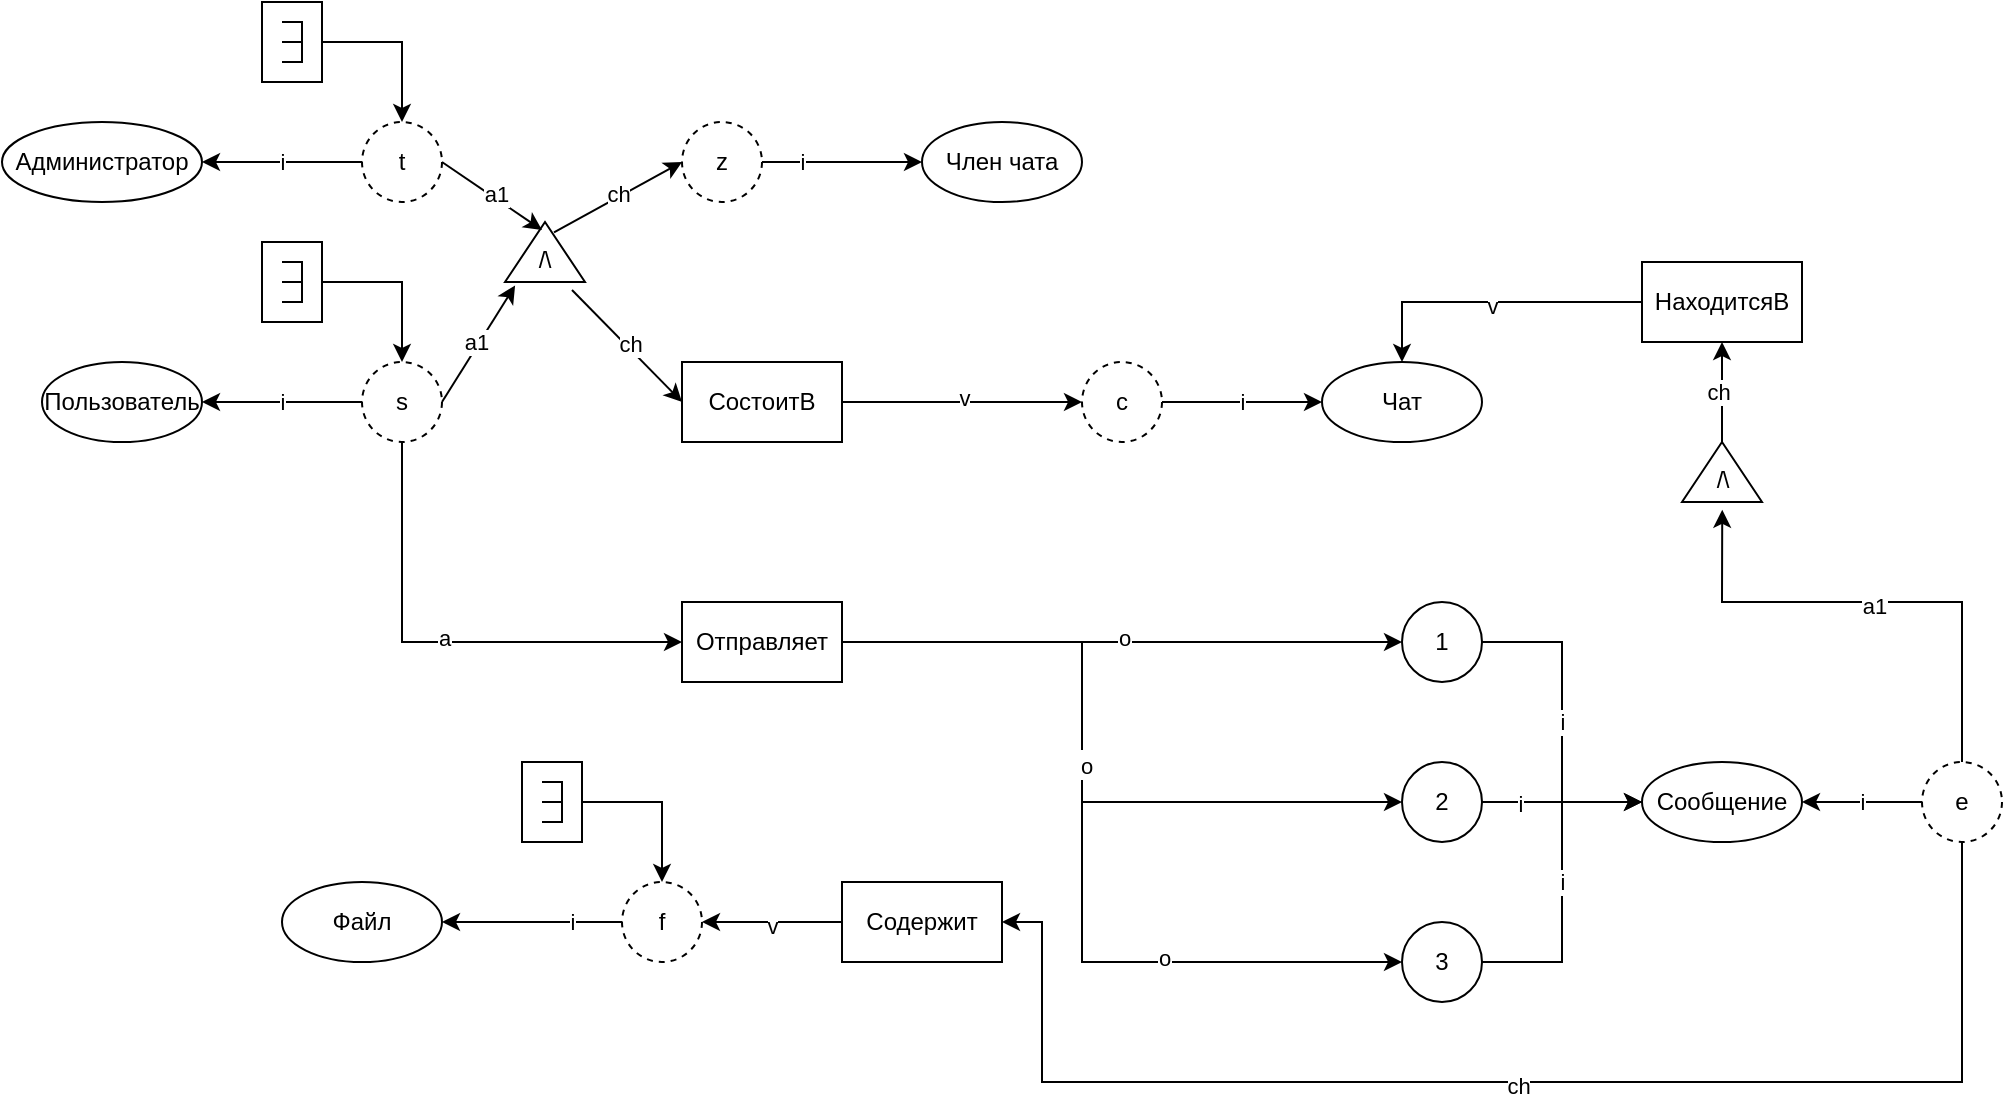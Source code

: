 <mxfile version="24.5.2" type="github">
  <diagram name="Страница — 1" id="XnayXq7FRGgAeNd-JU4h">
    <mxGraphModel dx="1430" dy="786" grid="1" gridSize="10" guides="1" tooltips="1" connect="1" arrows="1" fold="1" page="1" pageScale="1" pageWidth="827" pageHeight="1169" math="0" shadow="0">
      <root>
        <mxCell id="0" />
        <mxCell id="1" parent="0" />
        <mxCell id="q-oEv1Hhxvi9OgHQIg76-2" value="Файл" style="ellipse;whiteSpace=wrap;html=1;" vertex="1" parent="1">
          <mxGeometry x="160" y="660" width="80" height="40" as="geometry" />
        </mxCell>
        <mxCell id="q-oEv1Hhxvi9OgHQIg76-3" value="" style="endArrow=classic;html=1;rounded=0;exitX=1;exitY=0.5;exitDx=0;exitDy=0;entryX=1;entryY=0.5;entryDx=0;entryDy=0;" edge="1" parent="1" source="q-oEv1Hhxvi9OgHQIg76-5" target="q-oEv1Hhxvi9OgHQIg76-2">
          <mxGeometry relative="1" as="geometry">
            <mxPoint x="440" y="720" as="sourcePoint" />
            <mxPoint x="450" y="680" as="targetPoint" />
          </mxGeometry>
        </mxCell>
        <mxCell id="q-oEv1Hhxvi9OgHQIg76-4" value="i" style="edgeLabel;resizable=0;html=1;;align=center;verticalAlign=middle;" connectable="0" vertex="1" parent="q-oEv1Hhxvi9OgHQIg76-3">
          <mxGeometry relative="1" as="geometry" />
        </mxCell>
        <mxCell id="q-oEv1Hhxvi9OgHQIg76-5" value="f" style="ellipse;whiteSpace=wrap;html=1;align=center;dashed=1;" vertex="1" parent="1">
          <mxGeometry x="330" y="660" width="40" height="40" as="geometry" />
        </mxCell>
        <mxCell id="q-oEv1Hhxvi9OgHQIg76-6" value="Сообщение" style="ellipse;whiteSpace=wrap;html=1;" vertex="1" parent="1">
          <mxGeometry x="840" y="600" width="80" height="40" as="geometry" />
        </mxCell>
        <mxCell id="q-oEv1Hhxvi9OgHQIg76-7" value="" style="endArrow=classic;html=1;rounded=0;entryX=1;entryY=0.5;entryDx=0;entryDy=0;exitX=0;exitY=0.5;exitDx=0;exitDy=0;" edge="1" parent="1" source="q-oEv1Hhxvi9OgHQIg76-9" target="q-oEv1Hhxvi9OgHQIg76-6">
          <mxGeometry relative="1" as="geometry">
            <mxPoint x="950" y="660" as="sourcePoint" />
            <mxPoint x="930" y="620" as="targetPoint" />
          </mxGeometry>
        </mxCell>
        <mxCell id="q-oEv1Hhxvi9OgHQIg76-8" value="i" style="edgeLabel;resizable=0;html=1;;align=center;verticalAlign=middle;" connectable="0" vertex="1" parent="q-oEv1Hhxvi9OgHQIg76-7">
          <mxGeometry relative="1" as="geometry" />
        </mxCell>
        <mxCell id="q-oEv1Hhxvi9OgHQIg76-9" value="e" style="ellipse;whiteSpace=wrap;html=1;align=center;dashed=1;" vertex="1" parent="1">
          <mxGeometry x="980" y="600" width="40" height="40" as="geometry" />
        </mxCell>
        <mxCell id="q-oEv1Hhxvi9OgHQIg76-10" value="Пользователь" style="ellipse;whiteSpace=wrap;html=1;" vertex="1" parent="1">
          <mxGeometry x="40" y="400" width="80" height="40" as="geometry" />
        </mxCell>
        <mxCell id="q-oEv1Hhxvi9OgHQIg76-11" value="" style="endArrow=classic;html=1;rounded=0;entryX=1;entryY=0.5;entryDx=0;entryDy=0;exitX=0;exitY=0.5;exitDx=0;exitDy=0;" edge="1" parent="1" source="q-oEv1Hhxvi9OgHQIg76-13" target="q-oEv1Hhxvi9OgHQIg76-10">
          <mxGeometry relative="1" as="geometry">
            <mxPoint x="100" y="460" as="sourcePoint" />
            <mxPoint x="200" y="460" as="targetPoint" />
          </mxGeometry>
        </mxCell>
        <mxCell id="q-oEv1Hhxvi9OgHQIg76-12" value="i" style="edgeLabel;resizable=0;html=1;;align=center;verticalAlign=middle;" connectable="0" vertex="1" parent="q-oEv1Hhxvi9OgHQIg76-11">
          <mxGeometry relative="1" as="geometry" />
        </mxCell>
        <mxCell id="q-oEv1Hhxvi9OgHQIg76-13" value="s" style="ellipse;whiteSpace=wrap;html=1;align=center;dashed=1;" vertex="1" parent="1">
          <mxGeometry x="200" y="400" width="40" height="40" as="geometry" />
        </mxCell>
        <mxCell id="q-oEv1Hhxvi9OgHQIg76-14" value="Член чата" style="ellipse;whiteSpace=wrap;html=1;" vertex="1" parent="1">
          <mxGeometry x="480" y="280" width="80" height="40" as="geometry" />
        </mxCell>
        <mxCell id="q-oEv1Hhxvi9OgHQIg76-15" value="" style="endArrow=classic;html=1;rounded=0;exitX=0;exitY=0.5;exitDx=0;exitDy=0;" edge="1" parent="1" source="q-oEv1Hhxvi9OgHQIg76-17">
          <mxGeometry relative="1" as="geometry">
            <mxPoint x="170" y="70" as="sourcePoint" />
            <mxPoint x="480" y="300" as="targetPoint" />
          </mxGeometry>
        </mxCell>
        <mxCell id="q-oEv1Hhxvi9OgHQIg76-16" value="i" style="edgeLabel;resizable=0;html=1;;align=center;verticalAlign=middle;" connectable="0" vertex="1" parent="q-oEv1Hhxvi9OgHQIg76-15">
          <mxGeometry relative="1" as="geometry" />
        </mxCell>
        <mxCell id="q-oEv1Hhxvi9OgHQIg76-17" value="z" style="ellipse;whiteSpace=wrap;html=1;align=center;dashed=1;" vertex="1" parent="1">
          <mxGeometry x="360" y="280" width="40" height="40" as="geometry" />
        </mxCell>
        <mxCell id="q-oEv1Hhxvi9OgHQIg76-18" value="Администратор" style="ellipse;whiteSpace=wrap;html=1;" vertex="1" parent="1">
          <mxGeometry x="20" y="280" width="100" height="40" as="geometry" />
        </mxCell>
        <mxCell id="q-oEv1Hhxvi9OgHQIg76-19" value="" style="endArrow=classic;html=1;rounded=0;exitX=0;exitY=0.5;exitDx=0;exitDy=0;" edge="1" parent="1" source="q-oEv1Hhxvi9OgHQIg76-21">
          <mxGeometry relative="1" as="geometry">
            <mxPoint x="540" y="260" as="sourcePoint" />
            <mxPoint x="120" y="300" as="targetPoint" />
          </mxGeometry>
        </mxCell>
        <mxCell id="q-oEv1Hhxvi9OgHQIg76-20" value="i" style="edgeLabel;resizable=0;html=1;;align=center;verticalAlign=middle;" connectable="0" vertex="1" parent="q-oEv1Hhxvi9OgHQIg76-19">
          <mxGeometry relative="1" as="geometry" />
        </mxCell>
        <mxCell id="q-oEv1Hhxvi9OgHQIg76-21" value="t" style="ellipse;whiteSpace=wrap;html=1;align=center;dashed=1;" vertex="1" parent="1">
          <mxGeometry x="200" y="280" width="40" height="40" as="geometry" />
        </mxCell>
        <mxCell id="q-oEv1Hhxvi9OgHQIg76-22" value="Чат" style="ellipse;whiteSpace=wrap;html=1;" vertex="1" parent="1">
          <mxGeometry x="680" y="400" width="80" height="40" as="geometry" />
        </mxCell>
        <mxCell id="q-oEv1Hhxvi9OgHQIg76-23" value="" style="endArrow=classic;html=1;rounded=0;entryX=0;entryY=0.5;entryDx=0;entryDy=0;exitX=1;exitY=0.5;exitDx=0;exitDy=0;" edge="1" parent="1" source="q-oEv1Hhxvi9OgHQIg76-25" target="q-oEv1Hhxvi9OgHQIg76-22">
          <mxGeometry relative="1" as="geometry">
            <mxPoint x="660" y="360" as="sourcePoint" />
            <mxPoint x="640" y="320" as="targetPoint" />
          </mxGeometry>
        </mxCell>
        <mxCell id="q-oEv1Hhxvi9OgHQIg76-24" value="i" style="edgeLabel;resizable=0;html=1;;align=center;verticalAlign=middle;" connectable="0" vertex="1" parent="q-oEv1Hhxvi9OgHQIg76-23">
          <mxGeometry relative="1" as="geometry" />
        </mxCell>
        <mxCell id="q-oEv1Hhxvi9OgHQIg76-25" value="c" style="ellipse;whiteSpace=wrap;html=1;align=center;dashed=1;" vertex="1" parent="1">
          <mxGeometry x="560" y="400" width="40" height="40" as="geometry" />
        </mxCell>
        <mxCell id="q-oEv1Hhxvi9OgHQIg76-30" value="" style="group" vertex="1" connectable="0" parent="1">
          <mxGeometry x="150" y="340" width="30" height="40" as="geometry" />
        </mxCell>
        <mxCell id="q-oEv1Hhxvi9OgHQIg76-29" value="" style="rounded=0;whiteSpace=wrap;html=1;" vertex="1" parent="q-oEv1Hhxvi9OgHQIg76-30">
          <mxGeometry width="30" height="40" as="geometry" />
        </mxCell>
        <mxCell id="q-oEv1Hhxvi9OgHQIg76-27" value="" style="endArrow=none;html=1;rounded=0;" edge="1" parent="q-oEv1Hhxvi9OgHQIg76-30">
          <mxGeometry width="50" height="50" relative="1" as="geometry">
            <mxPoint x="10" y="30" as="sourcePoint" />
            <mxPoint x="10" y="10" as="targetPoint" />
            <Array as="points">
              <mxPoint x="20" y="30" />
              <mxPoint x="20" y="10" />
            </Array>
          </mxGeometry>
        </mxCell>
        <mxCell id="q-oEv1Hhxvi9OgHQIg76-28" value="" style="endArrow=none;html=1;rounded=0;" edge="1" parent="q-oEv1Hhxvi9OgHQIg76-30">
          <mxGeometry width="50" height="50" relative="1" as="geometry">
            <mxPoint x="10" y="20" as="sourcePoint" />
            <mxPoint x="20" y="20" as="targetPoint" />
            <Array as="points">
              <mxPoint x="20" y="20" />
            </Array>
          </mxGeometry>
        </mxCell>
        <mxCell id="q-oEv1Hhxvi9OgHQIg76-31" value="" style="endArrow=classic;html=1;rounded=0;exitX=1;exitY=0.5;exitDx=0;exitDy=0;entryX=0.5;entryY=0;entryDx=0;entryDy=0;" edge="1" parent="1" source="q-oEv1Hhxvi9OgHQIg76-29" target="q-oEv1Hhxvi9OgHQIg76-13">
          <mxGeometry width="50" height="50" relative="1" as="geometry">
            <mxPoint x="210" y="370" as="sourcePoint" />
            <mxPoint x="260" y="320" as="targetPoint" />
            <Array as="points">
              <mxPoint x="220" y="360" />
            </Array>
          </mxGeometry>
        </mxCell>
        <mxCell id="q-oEv1Hhxvi9OgHQIg76-32" value="СостоитВ" style="rounded=0;whiteSpace=wrap;html=1;" vertex="1" parent="1">
          <mxGeometry x="360" y="400" width="80" height="40" as="geometry" />
        </mxCell>
        <mxCell id="q-oEv1Hhxvi9OgHQIg76-34" value="" style="endArrow=classic;html=1;rounded=0;entryX=0;entryY=0.5;entryDx=0;entryDy=0;exitX=0.75;exitY=1;exitDx=0;exitDy=0;" edge="1" parent="1" source="q-oEv1Hhxvi9OgHQIg76-84" target="q-oEv1Hhxvi9OgHQIg76-32">
          <mxGeometry relative="1" as="geometry">
            <mxPoint x="290" y="420" as="sourcePoint" />
            <mxPoint x="340" y="310" as="targetPoint" />
          </mxGeometry>
        </mxCell>
        <mxCell id="q-oEv1Hhxvi9OgHQIg76-35" value="i" style="edgeLabel;resizable=0;html=1;;align=center;verticalAlign=middle;" connectable="0" vertex="1" parent="q-oEv1Hhxvi9OgHQIg76-34">
          <mxGeometry relative="1" as="geometry" />
        </mxCell>
        <mxCell id="q-oEv1Hhxvi9OgHQIg76-36" value="ch" style="edgeLabel;html=1;align=center;verticalAlign=middle;resizable=0;points=[];" vertex="1" connectable="0" parent="q-oEv1Hhxvi9OgHQIg76-34">
          <mxGeometry x="0.007" y="2" relative="1" as="geometry">
            <mxPoint as="offset" />
          </mxGeometry>
        </mxCell>
        <mxCell id="q-oEv1Hhxvi9OgHQIg76-37" value="" style="endArrow=classic;html=1;rounded=0;entryX=0;entryY=0.5;entryDx=0;entryDy=0;exitX=1;exitY=0.5;exitDx=0;exitDy=0;" edge="1" parent="1" source="q-oEv1Hhxvi9OgHQIg76-32" target="q-oEv1Hhxvi9OgHQIg76-25">
          <mxGeometry relative="1" as="geometry">
            <mxPoint x="450" y="370" as="sourcePoint" />
            <mxPoint x="570" y="370" as="targetPoint" />
          </mxGeometry>
        </mxCell>
        <mxCell id="q-oEv1Hhxvi9OgHQIg76-38" value="i" style="edgeLabel;resizable=0;html=1;;align=center;verticalAlign=middle;" connectable="0" vertex="1" parent="q-oEv1Hhxvi9OgHQIg76-37">
          <mxGeometry relative="1" as="geometry" />
        </mxCell>
        <mxCell id="q-oEv1Hhxvi9OgHQIg76-39" value="v" style="edgeLabel;html=1;align=center;verticalAlign=middle;resizable=0;points=[];" vertex="1" connectable="0" parent="q-oEv1Hhxvi9OgHQIg76-37">
          <mxGeometry x="0.007" y="2" relative="1" as="geometry">
            <mxPoint as="offset" />
          </mxGeometry>
        </mxCell>
        <mxCell id="q-oEv1Hhxvi9OgHQIg76-40" value="Отправляет" style="rounded=0;whiteSpace=wrap;html=1;" vertex="1" parent="1">
          <mxGeometry x="360" y="520" width="80" height="40" as="geometry" />
        </mxCell>
        <mxCell id="q-oEv1Hhxvi9OgHQIg76-41" value="" style="endArrow=classic;html=1;rounded=0;entryX=0;entryY=0.5;entryDx=0;entryDy=0;exitX=0.5;exitY=1;exitDx=0;exitDy=0;" edge="1" parent="1" source="q-oEv1Hhxvi9OgHQIg76-13" target="q-oEv1Hhxvi9OgHQIg76-40">
          <mxGeometry relative="1" as="geometry">
            <mxPoint x="220" y="500" as="sourcePoint" />
            <mxPoint x="340" y="500" as="targetPoint" />
            <Array as="points">
              <mxPoint x="220" y="540" />
            </Array>
          </mxGeometry>
        </mxCell>
        <mxCell id="q-oEv1Hhxvi9OgHQIg76-42" value="i" style="edgeLabel;resizable=0;html=1;;align=center;verticalAlign=middle;" connectable="0" vertex="1" parent="q-oEv1Hhxvi9OgHQIg76-41">
          <mxGeometry relative="1" as="geometry" />
        </mxCell>
        <mxCell id="q-oEv1Hhxvi9OgHQIg76-43" value="a" style="edgeLabel;html=1;align=center;verticalAlign=middle;resizable=0;points=[];" vertex="1" connectable="0" parent="q-oEv1Hhxvi9OgHQIg76-41">
          <mxGeometry x="0.007" y="2" relative="1" as="geometry">
            <mxPoint as="offset" />
          </mxGeometry>
        </mxCell>
        <mxCell id="q-oEv1Hhxvi9OgHQIg76-44" value="" style="endArrow=classic;html=1;rounded=0;exitX=1;exitY=0.5;exitDx=0;exitDy=0;entryX=0;entryY=0.5;entryDx=0;entryDy=0;" edge="1" parent="1" source="q-oEv1Hhxvi9OgHQIg76-40" target="q-oEv1Hhxvi9OgHQIg76-47">
          <mxGeometry relative="1" as="geometry">
            <mxPoint x="480" y="530" as="sourcePoint" />
            <mxPoint x="560" y="540" as="targetPoint" />
          </mxGeometry>
        </mxCell>
        <mxCell id="q-oEv1Hhxvi9OgHQIg76-45" value="i" style="edgeLabel;resizable=0;html=1;;align=center;verticalAlign=middle;" connectable="0" vertex="1" parent="q-oEv1Hhxvi9OgHQIg76-44">
          <mxGeometry relative="1" as="geometry" />
        </mxCell>
        <mxCell id="q-oEv1Hhxvi9OgHQIg76-46" value="o" style="edgeLabel;html=1;align=center;verticalAlign=middle;resizable=0;points=[];" vertex="1" connectable="0" parent="q-oEv1Hhxvi9OgHQIg76-44">
          <mxGeometry x="0.007" y="2" relative="1" as="geometry">
            <mxPoint as="offset" />
          </mxGeometry>
        </mxCell>
        <mxCell id="q-oEv1Hhxvi9OgHQIg76-47" value="1" style="ellipse;whiteSpace=wrap;html=1;" vertex="1" parent="1">
          <mxGeometry x="720" y="520" width="40" height="40" as="geometry" />
        </mxCell>
        <mxCell id="q-oEv1Hhxvi9OgHQIg76-48" value="2" style="ellipse;whiteSpace=wrap;html=1;" vertex="1" parent="1">
          <mxGeometry x="720" y="600" width="40" height="40" as="geometry" />
        </mxCell>
        <mxCell id="q-oEv1Hhxvi9OgHQIg76-49" value="3" style="ellipse;whiteSpace=wrap;html=1;" vertex="1" parent="1">
          <mxGeometry x="720" y="680" width="40" height="40" as="geometry" />
        </mxCell>
        <mxCell id="q-oEv1Hhxvi9OgHQIg76-50" value="" style="endArrow=classic;html=1;rounded=0;entryX=0;entryY=0.5;entryDx=0;entryDy=0;exitX=1;exitY=0.5;exitDx=0;exitDy=0;" edge="1" parent="1" source="q-oEv1Hhxvi9OgHQIg76-47" target="q-oEv1Hhxvi9OgHQIg76-6">
          <mxGeometry relative="1" as="geometry">
            <mxPoint x="790" y="530" as="sourcePoint" />
            <mxPoint x="870" y="530" as="targetPoint" />
            <Array as="points">
              <mxPoint x="800" y="540" />
              <mxPoint x="800" y="620" />
            </Array>
          </mxGeometry>
        </mxCell>
        <mxCell id="q-oEv1Hhxvi9OgHQIg76-51" value="i" style="edgeLabel;resizable=0;html=1;;align=center;verticalAlign=middle;" connectable="0" vertex="1" parent="q-oEv1Hhxvi9OgHQIg76-50">
          <mxGeometry relative="1" as="geometry" />
        </mxCell>
        <mxCell id="q-oEv1Hhxvi9OgHQIg76-52" value="" style="endArrow=classic;html=1;rounded=0;entryX=0;entryY=0.5;entryDx=0;entryDy=0;exitX=1;exitY=0.5;exitDx=0;exitDy=0;" edge="1" parent="1" source="q-oEv1Hhxvi9OgHQIg76-49" target="q-oEv1Hhxvi9OgHQIg76-6">
          <mxGeometry relative="1" as="geometry">
            <mxPoint x="810" y="720" as="sourcePoint" />
            <mxPoint x="890" y="720" as="targetPoint" />
            <Array as="points">
              <mxPoint x="800" y="700" />
              <mxPoint x="800" y="620" />
            </Array>
          </mxGeometry>
        </mxCell>
        <mxCell id="q-oEv1Hhxvi9OgHQIg76-53" value="i" style="edgeLabel;resizable=0;html=1;;align=center;verticalAlign=middle;" connectable="0" vertex="1" parent="q-oEv1Hhxvi9OgHQIg76-52">
          <mxGeometry relative="1" as="geometry" />
        </mxCell>
        <mxCell id="q-oEv1Hhxvi9OgHQIg76-54" value="" style="endArrow=none;html=1;rounded=0;exitX=1;exitY=0.5;exitDx=0;exitDy=0;entryX=0;entryY=0.5;entryDx=0;entryDy=0;" edge="1" parent="1" source="q-oEv1Hhxvi9OgHQIg76-48" target="q-oEv1Hhxvi9OgHQIg76-6">
          <mxGeometry width="50" height="50" relative="1" as="geometry">
            <mxPoint x="820" y="600" as="sourcePoint" />
            <mxPoint x="870" y="550" as="targetPoint" />
          </mxGeometry>
        </mxCell>
        <mxCell id="q-oEv1Hhxvi9OgHQIg76-55" value="" style="endArrow=classic;html=1;rounded=0;exitX=1;exitY=0.5;exitDx=0;exitDy=0;entryX=0;entryY=0.5;entryDx=0;entryDy=0;" edge="1" parent="1" source="q-oEv1Hhxvi9OgHQIg76-40" target="q-oEv1Hhxvi9OgHQIg76-48">
          <mxGeometry relative="1" as="geometry">
            <mxPoint x="430" y="630" as="sourcePoint" />
            <mxPoint x="710" y="630" as="targetPoint" />
            <Array as="points">
              <mxPoint x="560" y="540" />
              <mxPoint x="560" y="620" />
            </Array>
          </mxGeometry>
        </mxCell>
        <mxCell id="q-oEv1Hhxvi9OgHQIg76-56" value="i" style="edgeLabel;resizable=0;html=1;;align=center;verticalAlign=middle;" connectable="0" vertex="1" parent="q-oEv1Hhxvi9OgHQIg76-55">
          <mxGeometry relative="1" as="geometry" />
        </mxCell>
        <mxCell id="q-oEv1Hhxvi9OgHQIg76-57" value="o" style="edgeLabel;html=1;align=center;verticalAlign=middle;resizable=0;points=[];" vertex="1" connectable="0" parent="q-oEv1Hhxvi9OgHQIg76-55">
          <mxGeometry x="0.007" y="2" relative="1" as="geometry">
            <mxPoint as="offset" />
          </mxGeometry>
        </mxCell>
        <mxCell id="q-oEv1Hhxvi9OgHQIg76-58" value="" style="endArrow=classic;html=1;rounded=0;entryX=0;entryY=0.5;entryDx=0;entryDy=0;" edge="1" parent="1" target="q-oEv1Hhxvi9OgHQIg76-49">
          <mxGeometry relative="1" as="geometry">
            <mxPoint x="560" y="620" as="sourcePoint" />
            <mxPoint x="640" y="680" as="targetPoint" />
            <Array as="points">
              <mxPoint x="560" y="700" />
            </Array>
          </mxGeometry>
        </mxCell>
        <mxCell id="q-oEv1Hhxvi9OgHQIg76-59" value="i" style="edgeLabel;resizable=0;html=1;;align=center;verticalAlign=middle;" connectable="0" vertex="1" parent="q-oEv1Hhxvi9OgHQIg76-58">
          <mxGeometry relative="1" as="geometry" />
        </mxCell>
        <mxCell id="q-oEv1Hhxvi9OgHQIg76-60" value="o" style="edgeLabel;html=1;align=center;verticalAlign=middle;resizable=0;points=[];" vertex="1" connectable="0" parent="q-oEv1Hhxvi9OgHQIg76-58">
          <mxGeometry x="0.007" y="2" relative="1" as="geometry">
            <mxPoint as="offset" />
          </mxGeometry>
        </mxCell>
        <mxCell id="q-oEv1Hhxvi9OgHQIg76-61" value="i" style="edgeLabel;resizable=0;html=1;;align=center;verticalAlign=middle;" connectable="0" vertex="1" parent="1">
          <mxGeometry x="810" y="670" as="geometry">
            <mxPoint x="-31" y="-49" as="offset" />
          </mxGeometry>
        </mxCell>
        <mxCell id="q-oEv1Hhxvi9OgHQIg76-63" value="Содержит" style="rounded=0;whiteSpace=wrap;html=1;" vertex="1" parent="1">
          <mxGeometry x="440" y="660" width="80" height="40" as="geometry" />
        </mxCell>
        <mxCell id="q-oEv1Hhxvi9OgHQIg76-64" value="" style="endArrow=classic;html=1;rounded=0;entryX=1;entryY=0.5;entryDx=0;entryDy=0;exitX=0.5;exitY=1;exitDx=0;exitDy=0;" edge="1" parent="1" source="q-oEv1Hhxvi9OgHQIg76-9" target="q-oEv1Hhxvi9OgHQIg76-63">
          <mxGeometry relative="1" as="geometry">
            <mxPoint x="290" y="900" as="sourcePoint" />
            <mxPoint x="240" y="850" as="targetPoint" />
            <Array as="points">
              <mxPoint x="1000" y="760" />
              <mxPoint x="560" y="760" />
              <mxPoint x="540" y="760" />
              <mxPoint x="540" y="680" />
            </Array>
          </mxGeometry>
        </mxCell>
        <mxCell id="q-oEv1Hhxvi9OgHQIg76-65" value="i" style="edgeLabel;resizable=0;html=1;;align=center;verticalAlign=middle;" connectable="0" vertex="1" parent="q-oEv1Hhxvi9OgHQIg76-64">
          <mxGeometry relative="1" as="geometry" />
        </mxCell>
        <mxCell id="q-oEv1Hhxvi9OgHQIg76-66" value="ch" style="edgeLabel;html=1;align=center;verticalAlign=middle;resizable=0;points=[];" vertex="1" connectable="0" parent="q-oEv1Hhxvi9OgHQIg76-64">
          <mxGeometry x="0.007" y="2" relative="1" as="geometry">
            <mxPoint as="offset" />
          </mxGeometry>
        </mxCell>
        <mxCell id="q-oEv1Hhxvi9OgHQIg76-67" value="" style="endArrow=classic;html=1;rounded=0;exitX=0;exitY=0.5;exitDx=0;exitDy=0;entryX=1;entryY=0.5;entryDx=0;entryDy=0;" edge="1" parent="1" source="q-oEv1Hhxvi9OgHQIg76-63" target="q-oEv1Hhxvi9OgHQIg76-5">
          <mxGeometry relative="1" as="geometry">
            <mxPoint x="330" y="770" as="sourcePoint" />
            <mxPoint x="500" y="820" as="targetPoint" />
          </mxGeometry>
        </mxCell>
        <mxCell id="q-oEv1Hhxvi9OgHQIg76-68" value="i" style="edgeLabel;resizable=0;html=1;;align=center;verticalAlign=middle;" connectable="0" vertex="1" parent="q-oEv1Hhxvi9OgHQIg76-67">
          <mxGeometry relative="1" as="geometry" />
        </mxCell>
        <mxCell id="q-oEv1Hhxvi9OgHQIg76-69" value="v" style="edgeLabel;html=1;align=center;verticalAlign=middle;resizable=0;points=[];" vertex="1" connectable="0" parent="q-oEv1Hhxvi9OgHQIg76-67">
          <mxGeometry x="0.007" y="2" relative="1" as="geometry">
            <mxPoint as="offset" />
          </mxGeometry>
        </mxCell>
        <mxCell id="q-oEv1Hhxvi9OgHQIg76-70" value="" style="group" vertex="1" connectable="0" parent="1">
          <mxGeometry x="150" y="220" width="30" height="40" as="geometry" />
        </mxCell>
        <mxCell id="q-oEv1Hhxvi9OgHQIg76-71" value="" style="rounded=0;whiteSpace=wrap;html=1;" vertex="1" parent="q-oEv1Hhxvi9OgHQIg76-70">
          <mxGeometry width="30" height="40" as="geometry" />
        </mxCell>
        <mxCell id="q-oEv1Hhxvi9OgHQIg76-72" value="" style="endArrow=none;html=1;rounded=0;" edge="1" parent="q-oEv1Hhxvi9OgHQIg76-70">
          <mxGeometry width="50" height="50" relative="1" as="geometry">
            <mxPoint x="10" y="30" as="sourcePoint" />
            <mxPoint x="10" y="10" as="targetPoint" />
            <Array as="points">
              <mxPoint x="20" y="30" />
              <mxPoint x="20" y="10" />
            </Array>
          </mxGeometry>
        </mxCell>
        <mxCell id="q-oEv1Hhxvi9OgHQIg76-73" value="" style="endArrow=none;html=1;rounded=0;" edge="1" parent="q-oEv1Hhxvi9OgHQIg76-70">
          <mxGeometry width="50" height="50" relative="1" as="geometry">
            <mxPoint x="10" y="20" as="sourcePoint" />
            <mxPoint x="20" y="20" as="targetPoint" />
            <Array as="points">
              <mxPoint x="20" y="20" />
            </Array>
          </mxGeometry>
        </mxCell>
        <mxCell id="q-oEv1Hhxvi9OgHQIg76-74" value="" style="endArrow=classic;html=1;rounded=0;exitX=1;exitY=0.5;exitDx=0;exitDy=0;entryX=0.5;entryY=0;entryDx=0;entryDy=0;" edge="1" parent="1" source="q-oEv1Hhxvi9OgHQIg76-71">
          <mxGeometry width="50" height="50" relative="1" as="geometry">
            <mxPoint x="210" y="250" as="sourcePoint" />
            <mxPoint x="220" y="280" as="targetPoint" />
            <Array as="points">
              <mxPoint x="220" y="240" />
            </Array>
          </mxGeometry>
        </mxCell>
        <mxCell id="q-oEv1Hhxvi9OgHQIg76-75" value="" style="group" vertex="1" connectable="0" parent="1">
          <mxGeometry x="280" y="600" width="30" height="40" as="geometry" />
        </mxCell>
        <mxCell id="q-oEv1Hhxvi9OgHQIg76-76" value="" style="rounded=0;whiteSpace=wrap;html=1;" vertex="1" parent="q-oEv1Hhxvi9OgHQIg76-75">
          <mxGeometry width="30" height="40" as="geometry" />
        </mxCell>
        <mxCell id="q-oEv1Hhxvi9OgHQIg76-77" value="" style="endArrow=none;html=1;rounded=0;" edge="1" parent="q-oEv1Hhxvi9OgHQIg76-75">
          <mxGeometry width="50" height="50" relative="1" as="geometry">
            <mxPoint x="10" y="30" as="sourcePoint" />
            <mxPoint x="10" y="10" as="targetPoint" />
            <Array as="points">
              <mxPoint x="20" y="30" />
              <mxPoint x="20" y="10" />
            </Array>
          </mxGeometry>
        </mxCell>
        <mxCell id="q-oEv1Hhxvi9OgHQIg76-78" value="" style="endArrow=none;html=1;rounded=0;" edge="1" parent="q-oEv1Hhxvi9OgHQIg76-75">
          <mxGeometry width="50" height="50" relative="1" as="geometry">
            <mxPoint x="10" y="20" as="sourcePoint" />
            <mxPoint x="20" y="20" as="targetPoint" />
            <Array as="points">
              <mxPoint x="20" y="20" />
            </Array>
          </mxGeometry>
        </mxCell>
        <mxCell id="q-oEv1Hhxvi9OgHQIg76-79" value="" style="endArrow=classic;html=1;rounded=0;exitX=1;exitY=0.5;exitDx=0;exitDy=0;entryX=0.5;entryY=0;entryDx=0;entryDy=0;" edge="1" parent="1" source="q-oEv1Hhxvi9OgHQIg76-76">
          <mxGeometry width="50" height="50" relative="1" as="geometry">
            <mxPoint x="340" y="630" as="sourcePoint" />
            <mxPoint x="350" y="660" as="targetPoint" />
            <Array as="points">
              <mxPoint x="350" y="620" />
            </Array>
          </mxGeometry>
        </mxCell>
        <mxCell id="q-oEv1Hhxvi9OgHQIg76-80" value="" style="group" vertex="1" connectable="0" parent="1">
          <mxGeometry x="260" y="330" width="63" height="34" as="geometry" />
        </mxCell>
        <mxCell id="q-oEv1Hhxvi9OgHQIg76-81" value="" style="verticalLabelPosition=bottom;verticalAlign=top;html=1;shape=mxgraph.basic.acute_triangle;dx=0.5;" vertex="1" parent="q-oEv1Hhxvi9OgHQIg76-80">
          <mxGeometry x="11.5" width="40" height="30" as="geometry" />
        </mxCell>
        <mxCell id="q-oEv1Hhxvi9OgHQIg76-82" value="" style="group" vertex="1" connectable="0" parent="q-oEv1Hhxvi9OgHQIg76-80">
          <mxGeometry y="4" width="63" height="30" as="geometry" />
        </mxCell>
        <mxCell id="q-oEv1Hhxvi9OgHQIg76-83" value="\" style="text;html=1;align=center;verticalAlign=middle;whiteSpace=wrap;rounded=0;" vertex="1" parent="q-oEv1Hhxvi9OgHQIg76-82">
          <mxGeometry x="3" width="60" height="30" as="geometry" />
        </mxCell>
        <mxCell id="q-oEv1Hhxvi9OgHQIg76-84" value="/" style="text;html=1;align=center;verticalAlign=middle;whiteSpace=wrap;rounded=0;" vertex="1" parent="q-oEv1Hhxvi9OgHQIg76-82">
          <mxGeometry width="60" height="30" as="geometry" />
        </mxCell>
        <mxCell id="q-oEv1Hhxvi9OgHQIg76-85" value="" style="endArrow=classic;html=1;rounded=0;exitX=1;exitY=0.5;exitDx=0;exitDy=0;entryX=0.5;entryY=0;entryDx=0;entryDy=0;" edge="1" parent="1" source="q-oEv1Hhxvi9OgHQIg76-21" target="q-oEv1Hhxvi9OgHQIg76-84">
          <mxGeometry relative="1" as="geometry">
            <mxPoint x="290" y="272" as="sourcePoint" />
            <mxPoint x="345" y="328" as="targetPoint" />
          </mxGeometry>
        </mxCell>
        <mxCell id="q-oEv1Hhxvi9OgHQIg76-86" value="i" style="edgeLabel;resizable=0;html=1;;align=center;verticalAlign=middle;" connectable="0" vertex="1" parent="q-oEv1Hhxvi9OgHQIg76-85">
          <mxGeometry relative="1" as="geometry" />
        </mxCell>
        <mxCell id="q-oEv1Hhxvi9OgHQIg76-87" value="a1" style="edgeLabel;html=1;align=center;verticalAlign=middle;resizable=0;points=[];" vertex="1" connectable="0" parent="q-oEv1Hhxvi9OgHQIg76-85">
          <mxGeometry x="0.007" y="2" relative="1" as="geometry">
            <mxPoint as="offset" />
          </mxGeometry>
        </mxCell>
        <mxCell id="q-oEv1Hhxvi9OgHQIg76-88" value="" style="endArrow=classic;html=1;rounded=0;entryX=0.276;entryY=0.923;entryDx=0;entryDy=0;exitX=1;exitY=0.5;exitDx=0;exitDy=0;entryPerimeter=0;" edge="1" parent="1" source="q-oEv1Hhxvi9OgHQIg76-13" target="q-oEv1Hhxvi9OgHQIg76-84">
          <mxGeometry relative="1" as="geometry">
            <mxPoint x="260" y="400" as="sourcePoint" />
            <mxPoint x="315" y="456" as="targetPoint" />
          </mxGeometry>
        </mxCell>
        <mxCell id="q-oEv1Hhxvi9OgHQIg76-89" value="i" style="edgeLabel;resizable=0;html=1;;align=center;verticalAlign=middle;" connectable="0" vertex="1" parent="q-oEv1Hhxvi9OgHQIg76-88">
          <mxGeometry relative="1" as="geometry" />
        </mxCell>
        <mxCell id="q-oEv1Hhxvi9OgHQIg76-90" value="a1" style="edgeLabel;html=1;align=center;verticalAlign=middle;resizable=0;points=[];" vertex="1" connectable="0" parent="q-oEv1Hhxvi9OgHQIg76-88">
          <mxGeometry x="0.007" y="2" relative="1" as="geometry">
            <mxPoint as="offset" />
          </mxGeometry>
        </mxCell>
        <mxCell id="q-oEv1Hhxvi9OgHQIg76-91" value="" style="endArrow=classic;html=1;rounded=0;entryX=0;entryY=0.5;entryDx=0;entryDy=0;exitX=0.6;exitY=0.04;exitDx=0;exitDy=0;exitPerimeter=0;" edge="1" parent="1" source="q-oEv1Hhxvi9OgHQIg76-84" target="q-oEv1Hhxvi9OgHQIg76-17">
          <mxGeometry relative="1" as="geometry">
            <mxPoint x="300" y="240" as="sourcePoint" />
            <mxPoint x="355" y="296" as="targetPoint" />
          </mxGeometry>
        </mxCell>
        <mxCell id="q-oEv1Hhxvi9OgHQIg76-92" value="i" style="edgeLabel;resizable=0;html=1;;align=center;verticalAlign=middle;" connectable="0" vertex="1" parent="q-oEv1Hhxvi9OgHQIg76-91">
          <mxGeometry relative="1" as="geometry" />
        </mxCell>
        <mxCell id="q-oEv1Hhxvi9OgHQIg76-93" value="ch" style="edgeLabel;html=1;align=center;verticalAlign=middle;resizable=0;points=[];" vertex="1" connectable="0" parent="q-oEv1Hhxvi9OgHQIg76-91">
          <mxGeometry x="0.007" y="2" relative="1" as="geometry">
            <mxPoint as="offset" />
          </mxGeometry>
        </mxCell>
        <mxCell id="q-oEv1Hhxvi9OgHQIg76-94" value="НаходитсяВ" style="rounded=0;whiteSpace=wrap;html=1;" vertex="1" parent="1">
          <mxGeometry x="840" y="350" width="80" height="40" as="geometry" />
        </mxCell>
        <mxCell id="q-oEv1Hhxvi9OgHQIg76-95" value="" style="group" vertex="1" connectable="0" parent="1">
          <mxGeometry x="848.5" y="440" width="63" height="34" as="geometry" />
        </mxCell>
        <mxCell id="q-oEv1Hhxvi9OgHQIg76-96" value="" style="verticalLabelPosition=bottom;verticalAlign=top;html=1;shape=mxgraph.basic.acute_triangle;dx=0.5;" vertex="1" parent="q-oEv1Hhxvi9OgHQIg76-95">
          <mxGeometry x="11.5" width="40" height="30" as="geometry" />
        </mxCell>
        <mxCell id="q-oEv1Hhxvi9OgHQIg76-97" value="" style="group" vertex="1" connectable="0" parent="q-oEv1Hhxvi9OgHQIg76-95">
          <mxGeometry y="4" width="63" height="30" as="geometry" />
        </mxCell>
        <mxCell id="q-oEv1Hhxvi9OgHQIg76-98" value="\" style="text;html=1;align=center;verticalAlign=middle;whiteSpace=wrap;rounded=0;" vertex="1" parent="q-oEv1Hhxvi9OgHQIg76-97">
          <mxGeometry x="3" width="60" height="30" as="geometry" />
        </mxCell>
        <mxCell id="q-oEv1Hhxvi9OgHQIg76-99" value="/" style="text;html=1;align=center;verticalAlign=middle;whiteSpace=wrap;rounded=0;" vertex="1" parent="q-oEv1Hhxvi9OgHQIg76-97">
          <mxGeometry width="60" height="30" as="geometry" />
        </mxCell>
        <mxCell id="q-oEv1Hhxvi9OgHQIg76-100" value="" style="endArrow=classic;html=1;rounded=0;entryX=0.5;entryY=1;entryDx=0;entryDy=0;exitX=0;exitY=0;exitDx=20;exitDy=0;exitPerimeter=0;" edge="1" parent="1" source="q-oEv1Hhxvi9OgHQIg76-96" target="q-oEv1Hhxvi9OgHQIg76-94">
          <mxGeometry relative="1" as="geometry">
            <mxPoint x="820" y="370" as="sourcePoint" />
            <mxPoint x="744" y="342.5" as="targetPoint" />
            <Array as="points" />
          </mxGeometry>
        </mxCell>
        <mxCell id="q-oEv1Hhxvi9OgHQIg76-101" value="i" style="edgeLabel;resizable=0;html=1;;align=center;verticalAlign=middle;" connectable="0" vertex="1" parent="q-oEv1Hhxvi9OgHQIg76-100">
          <mxGeometry relative="1" as="geometry" />
        </mxCell>
        <mxCell id="q-oEv1Hhxvi9OgHQIg76-102" value="ch" style="edgeLabel;html=1;align=center;verticalAlign=middle;resizable=0;points=[];" vertex="1" connectable="0" parent="q-oEv1Hhxvi9OgHQIg76-100">
          <mxGeometry x="0.007" y="2" relative="1" as="geometry">
            <mxPoint as="offset" />
          </mxGeometry>
        </mxCell>
        <mxCell id="q-oEv1Hhxvi9OgHQIg76-103" value="" style="endArrow=classic;html=1;rounded=0;entryX=0.5;entryY=0;entryDx=0;entryDy=0;exitX=0;exitY=0.5;exitDx=0;exitDy=0;" edge="1" parent="1" source="q-oEv1Hhxvi9OgHQIg76-94" target="q-oEv1Hhxvi9OgHQIg76-22">
          <mxGeometry relative="1" as="geometry">
            <mxPoint x="670" y="346.66" as="sourcePoint" />
            <mxPoint x="790" y="346.66" as="targetPoint" />
            <Array as="points">
              <mxPoint x="720" y="370" />
            </Array>
          </mxGeometry>
        </mxCell>
        <mxCell id="q-oEv1Hhxvi9OgHQIg76-104" value="i" style="edgeLabel;resizable=0;html=1;;align=center;verticalAlign=middle;" connectable="0" vertex="1" parent="q-oEv1Hhxvi9OgHQIg76-103">
          <mxGeometry relative="1" as="geometry" />
        </mxCell>
        <mxCell id="q-oEv1Hhxvi9OgHQIg76-105" value="v" style="edgeLabel;html=1;align=center;verticalAlign=middle;resizable=0;points=[];" vertex="1" connectable="0" parent="q-oEv1Hhxvi9OgHQIg76-103">
          <mxGeometry x="0.007" y="2" relative="1" as="geometry">
            <mxPoint as="offset" />
          </mxGeometry>
        </mxCell>
        <mxCell id="q-oEv1Hhxvi9OgHQIg76-106" value="" style="endArrow=classic;html=1;rounded=0;entryX=0.527;entryY=0.997;entryDx=0;entryDy=0;exitX=0.5;exitY=0;exitDx=0;exitDy=0;entryPerimeter=0;" edge="1" parent="1" source="q-oEv1Hhxvi9OgHQIg76-9" target="q-oEv1Hhxvi9OgHQIg76-99">
          <mxGeometry relative="1" as="geometry">
            <mxPoint x="848.5" y="569" as="sourcePoint" />
            <mxPoint x="885.5" y="511" as="targetPoint" />
            <Array as="points">
              <mxPoint x="1000" y="520" />
              <mxPoint x="880" y="520" />
            </Array>
          </mxGeometry>
        </mxCell>
        <mxCell id="q-oEv1Hhxvi9OgHQIg76-107" value="i" style="edgeLabel;resizable=0;html=1;;align=center;verticalAlign=middle;" connectable="0" vertex="1" parent="q-oEv1Hhxvi9OgHQIg76-106">
          <mxGeometry relative="1" as="geometry" />
        </mxCell>
        <mxCell id="q-oEv1Hhxvi9OgHQIg76-108" value="a1" style="edgeLabel;html=1;align=center;verticalAlign=middle;resizable=0;points=[];" vertex="1" connectable="0" parent="q-oEv1Hhxvi9OgHQIg76-106">
          <mxGeometry x="0.007" y="2" relative="1" as="geometry">
            <mxPoint as="offset" />
          </mxGeometry>
        </mxCell>
      </root>
    </mxGraphModel>
  </diagram>
</mxfile>
